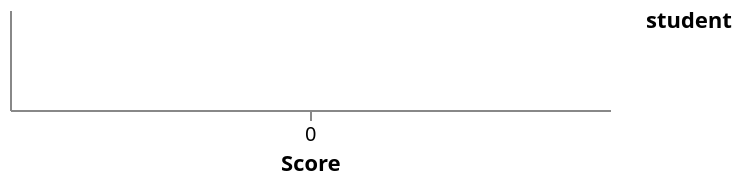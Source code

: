 {
    "$schema": "https://vega.github.io/schema/vega-lite/v2.json",
    "description": "A bar graph showing the scores of the top 5 students. This shows an example of the window transform, for how the top X can be filtered, and also how a rank can be computed for each student.",
    "width": 300,
    "height": 50,
    "data": {
        "values": [
            { "student": "A", "score": 100 }, { "student": "B", "score": 56 },
            { "student": "C", "score": 88 }, { "student": "D", "score": 65 },
            { "student": "E", "score": 45 }, { "student": "F", "score": 23 },
            { "student": "G", "score": 66 }, { "student": "H", "score": 67 },
            { "student": "I", "score": 13 }, { "student": "J", "score": 12 },
            { "student": "K", "score": 50 }, { "student": "L", "score": 78 },
            { "student": "M", "score": 66 }, { "student": "N", "score": 30 },
            { "student": "O", "score": 97 }, { "student": "P", "score": 75 },
            { "student": "Q", "score": 24 }, { "student": "R", "score": 42 },
            { "student": "S", "score": 76 }, { "student": "T", "score": 78 },
            { "student": "U", "score": 21 }, { "student": "V", "score": 46 }
        ]
    },
    "transform": [{
            "window": [{
                "op": "rank",
                "field": "score",
                "as": "rank"
            }],
            "sort": [{ "field": "score", "order": "ascending" }],
            "groupby": [
                "Student"
            ],
            "frame": [null, 0]
        },
        {
            "window": [{
                "op": "count",
                "field": "score",
                "as": "totalStudents"
            }],
            "sort": [{ "field": "score", "order": "ascending" }],
            "groupby": [
                "Student"
            ],
            "frame": [null, null]
        },
        {
            "filter": "datum.totalStudents - datum.rank > 5"
        }
    ],
    "mark": { "type": "bar", "clip": true },
    "encoding": {
        "x": {
            "field": "Score",
            "type": "quantitative",
            "axis": { "title": "Score", "grid": false }
        },
        "y": {
            "field": "student",
            "type": "nominal",
            "scale": { "rangeStep": 12 },
            "axis": { "title": "" }
        },
        "color": {
            "field": "student",
            "type": "nominal"
        }
    },
    "config": {
        "view": { "stroke": "transparent" },
        "axis": { "domainWidth": 1 }
    }
}